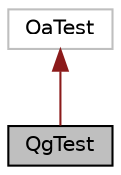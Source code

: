 digraph "QgTest"
{
 // LATEX_PDF_SIZE
  edge [fontname="Helvetica",fontsize="10",labelfontname="Helvetica",labelfontsize="10"];
  node [fontname="Helvetica",fontsize="10",shape=record];
  Node1 [label="QgTest",height=0.2,width=0.4,color="black", fillcolor="grey75", style="filled", fontcolor="black",tooltip="QualityGate test class."];
  Node2 -> Node1 [dir="back",color="firebrick4",fontsize="10",style="solid",fontname="Helvetica"];
  Node2 [label="OaTest",height=0.2,width=0.4,color="grey75", fillcolor="white", style="filled",tooltip=" "];
}
